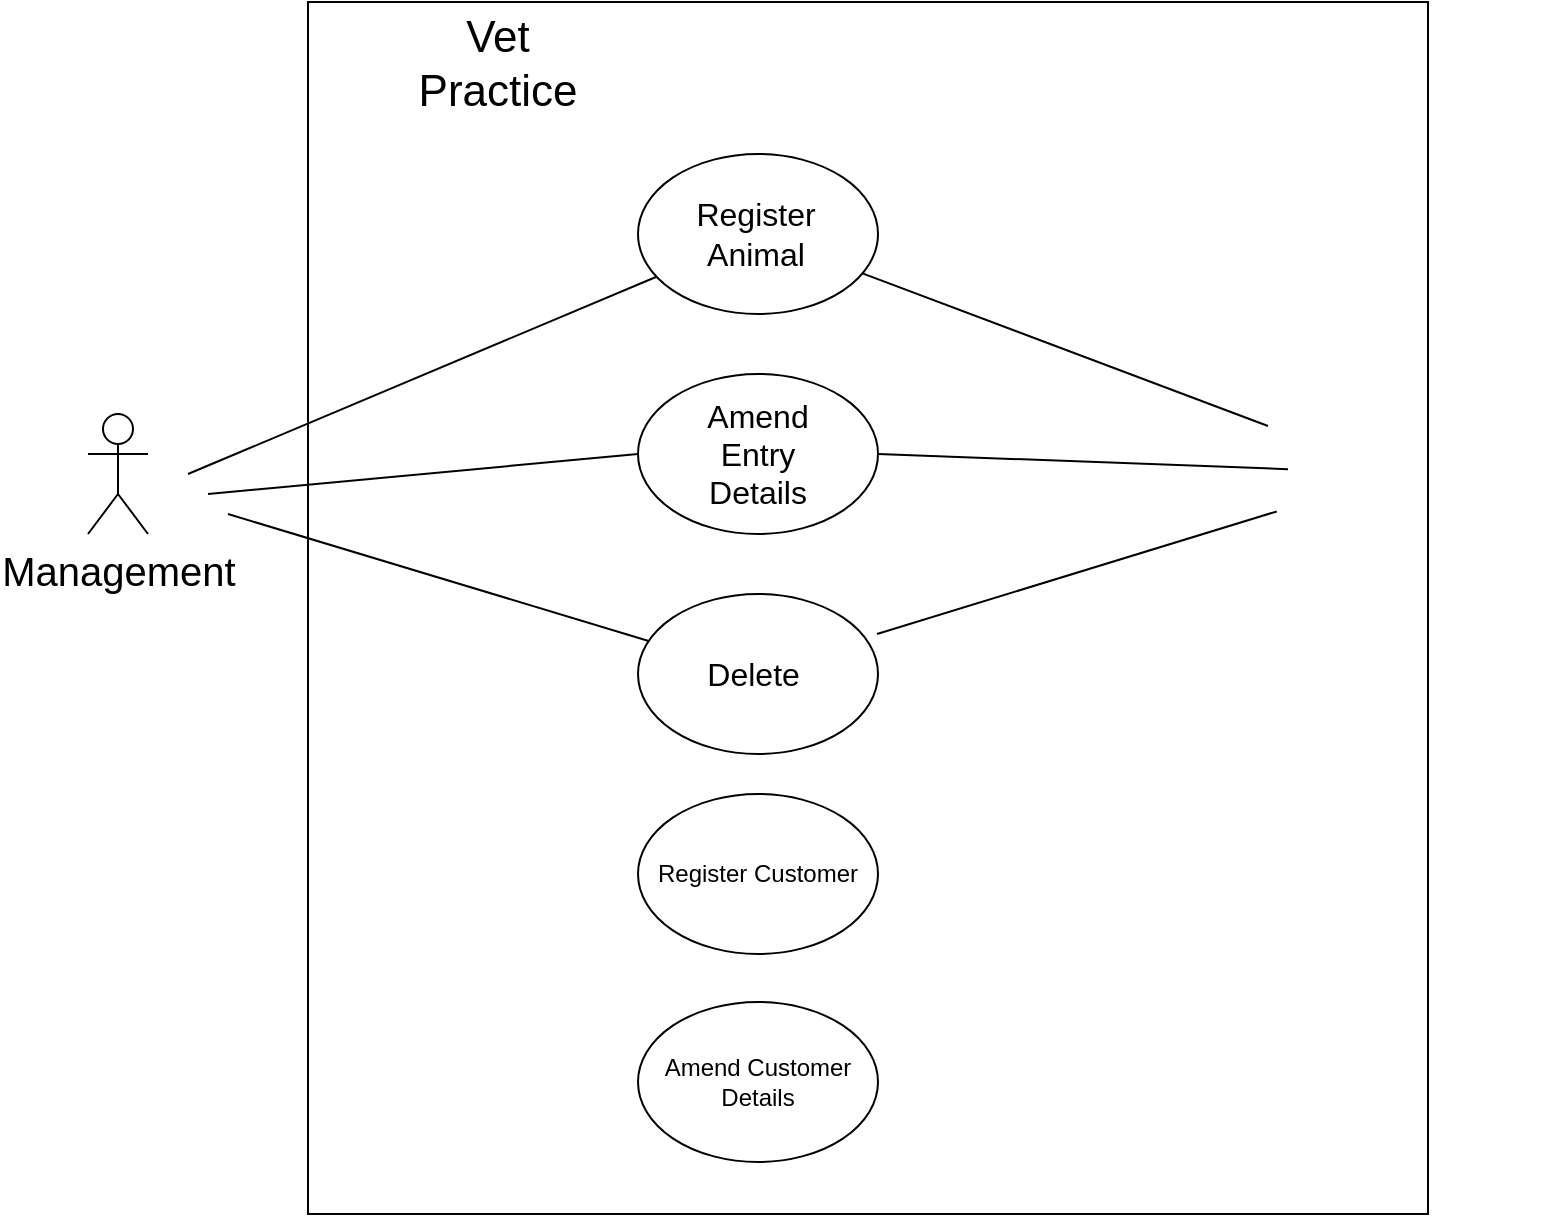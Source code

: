 <mxfile version="13.10.0" type="embed" pages="2">
    <diagram id="H4SSjCymd0ZZ48-rM7Cr" name="Page-1">
        <mxGraphModel dx="933" dy="930" grid="1" gridSize="10" guides="1" tooltips="1" connect="1" arrows="1" fold="1" page="1" pageScale="1" pageWidth="827" pageHeight="1169" math="0" shadow="0">
            <root>
                <mxCell id="0"/>
                <mxCell id="1" parent="0"/>
                <mxCell id="WA83NnyDRcnUzadPlLup-3" value="" style="rounded=0;whiteSpace=wrap;html=1;direction=south;" parent="1" vertex="1">
                    <mxGeometry x="170" y="84" width="560" height="606" as="geometry"/>
                </mxCell>
                <mxCell id="WA83NnyDRcnUzadPlLup-4" value="" style="ellipse;whiteSpace=wrap;html=1;" parent="1" vertex="1">
                    <mxGeometry x="335" y="160" width="120" height="80" as="geometry"/>
                </mxCell>
                <mxCell id="WA83NnyDRcnUzadPlLup-5" value="&lt;font style=&quot;font-size: 22px&quot;&gt;Vet Practice&lt;/font&gt;" style="text;html=1;strokeColor=none;fillColor=none;align=center;verticalAlign=middle;whiteSpace=wrap;rounded=0;" parent="1" vertex="1">
                    <mxGeometry x="230" y="100" width="70" height="30" as="geometry"/>
                </mxCell>
                <mxCell id="WA83NnyDRcnUzadPlLup-6" value="" style="ellipse;whiteSpace=wrap;html=1;" parent="1" vertex="1">
                    <mxGeometry x="335" y="270" width="120" height="80" as="geometry"/>
                </mxCell>
                <mxCell id="WA83NnyDRcnUzadPlLup-7" value="" style="ellipse;whiteSpace=wrap;html=1;" parent="1" vertex="1">
                    <mxGeometry x="335" y="380" width="120" height="80" as="geometry"/>
                </mxCell>
                <mxCell id="WA83NnyDRcnUzadPlLup-8" value="&lt;font style=&quot;font-size: 16px&quot;&gt;Register Animal&lt;/font&gt;" style="text;html=1;strokeColor=none;fillColor=none;align=center;verticalAlign=middle;whiteSpace=wrap;rounded=0;" parent="1" vertex="1">
                    <mxGeometry x="374" y="190" width="40" height="20" as="geometry"/>
                </mxCell>
                <mxCell id="WA83NnyDRcnUzadPlLup-9" value="&lt;font style=&quot;font-size: 20px&quot;&gt;Management&lt;/font&gt;" style="shape=umlActor;verticalLabelPosition=bottom;verticalAlign=top;html=1;outlineConnect=0;" parent="1" vertex="1">
                    <mxGeometry x="60" y="290" width="30" height="60" as="geometry"/>
                </mxCell>
                <mxCell id="WA83NnyDRcnUzadPlLup-10" value="&lt;font style=&quot;font-size: 16px&quot;&gt;Amend Entry Details&lt;/font&gt;" style="text;html=1;strokeColor=none;fillColor=none;align=center;verticalAlign=middle;whiteSpace=wrap;rounded=0;" parent="1" vertex="1">
                    <mxGeometry x="375" y="300" width="40" height="20" as="geometry"/>
                </mxCell>
                <mxCell id="WA83NnyDRcnUzadPlLup-11" value="&lt;span style=&quot;font-size: 16px&quot;&gt;Delete&amp;nbsp;&lt;/span&gt;" style="text;html=1;strokeColor=none;fillColor=none;align=center;verticalAlign=middle;whiteSpace=wrap;rounded=0;" parent="1" vertex="1">
                    <mxGeometry x="375" y="410" width="40" height="20" as="geometry"/>
                </mxCell>
                <mxCell id="WA83NnyDRcnUzadPlLup-12" value="" style="shape=image;verticalLabelPosition=bottom;labelBackgroundColor=#ffffff;verticalAlign=top;aspect=fixed;imageAspect=0;image=https://d2gg9evh47fn9z.cloudfront.net/800px_COLOURBOX34484689.jpg;" parent="1" vertex="1">
                    <mxGeometry x="660" y="255" width="130" height="130" as="geometry"/>
                </mxCell>
                <mxCell id="WA83NnyDRcnUzadPlLup-19" value="" style="endArrow=none;html=1;" parent="1" source="WA83NnyDRcnUzadPlLup-4" edge="1">
                    <mxGeometry width="50" height="50" relative="1" as="geometry">
                        <mxPoint x="410" y="500" as="sourcePoint"/>
                        <mxPoint x="110" y="320" as="targetPoint"/>
                    </mxGeometry>
                </mxCell>
                <mxCell id="WA83NnyDRcnUzadPlLup-20" value="" style="endArrow=none;html=1;exitX=0;exitY=0.5;exitDx=0;exitDy=0;" parent="1" source="WA83NnyDRcnUzadPlLup-6" edge="1">
                    <mxGeometry width="50" height="50" relative="1" as="geometry">
                        <mxPoint x="384" y="218.451" as="sourcePoint"/>
                        <mxPoint x="120" y="330" as="targetPoint"/>
                    </mxGeometry>
                </mxCell>
                <mxCell id="WA83NnyDRcnUzadPlLup-21" value="" style="endArrow=none;html=1;" parent="1" source="WA83NnyDRcnUzadPlLup-7" edge="1">
                    <mxGeometry width="50" height="50" relative="1" as="geometry">
                        <mxPoint x="345.0" y="320" as="sourcePoint"/>
                        <mxPoint x="130" y="340" as="targetPoint"/>
                    </mxGeometry>
                </mxCell>
                <mxCell id="WA83NnyDRcnUzadPlLup-22" value="" style="endArrow=none;html=1;" parent="1" source="WA83NnyDRcnUzadPlLup-4" edge="1">
                    <mxGeometry width="50" height="50" relative="1" as="geometry">
                        <mxPoint x="354.286" y="231.375" as="sourcePoint"/>
                        <mxPoint x="650" y="296" as="targetPoint"/>
                    </mxGeometry>
                </mxCell>
                <mxCell id="WA83NnyDRcnUzadPlLup-23" value="" style="endArrow=none;html=1;exitX=1;exitY=0.5;exitDx=0;exitDy=0;" parent="1" source="WA83NnyDRcnUzadPlLup-6" target="WA83NnyDRcnUzadPlLup-12" edge="1">
                    <mxGeometry width="50" height="50" relative="1" as="geometry">
                        <mxPoint x="364.286" y="241.375" as="sourcePoint"/>
                        <mxPoint x="130" y="340" as="targetPoint"/>
                    </mxGeometry>
                </mxCell>
                <mxCell id="WA83NnyDRcnUzadPlLup-25" value="" style="endArrow=none;html=1;exitX=0.996;exitY=0.25;exitDx=0;exitDy=0;exitPerimeter=0;entryX=-0.043;entryY=0.644;entryDx=0;entryDy=0;entryPerimeter=0;" parent="1" source="WA83NnyDRcnUzadPlLup-7" target="WA83NnyDRcnUzadPlLup-12" edge="1">
                    <mxGeometry width="50" height="50" relative="1" as="geometry">
                        <mxPoint x="470.0" y="350" as="sourcePoint"/>
                        <mxPoint x="675" y="357.593" as="targetPoint"/>
                    </mxGeometry>
                </mxCell>
                <mxCell id="2" value="Register Customer" style="ellipse;whiteSpace=wrap;html=1;" vertex="1" parent="1">
                    <mxGeometry x="335" y="480" width="120" height="80" as="geometry"/>
                </mxCell>
                <mxCell id="4" value="Amend Customer Details" style="ellipse;whiteSpace=wrap;html=1;" vertex="1" parent="1">
                    <mxGeometry x="335" y="584" width="120" height="80" as="geometry"/>
                </mxCell>
            </root>
        </mxGraphModel>
    </diagram>
    <diagram id="QgfxNv7GI97rDnRRxP9C" name="Page-2">
        &#xa;
        <mxGraphModel dx="592" dy="508" grid="1" gridSize="10" guides="1" tooltips="1" connect="1" arrows="1" fold="1" page="1" pageScale="1" pageWidth="827" pageHeight="1169" math="0" shadow="0">
            &#xa;
            <root>
                &#xa;
                <mxCell id="3ek6ge8NJHw8sk6zkAhJ-0"/>
                &#xa;
                <mxCell id="3ek6ge8NJHw8sk6zkAhJ-1" parent="3ek6ge8NJHw8sk6zkAhJ-0"/>
                &#xa;
                <mxCell id="3ek6ge8NJHw8sk6zkAhJ-2" value="Vetenarian" style="swimlane;childLayout=stackLayout;horizontal=1;startSize=30;horizontalStack=0;rounded=1;fontSize=14;fontStyle=0;strokeWidth=2;resizeParent=0;resizeLast=1;shadow=0;dashed=0;align=center;" parent="3ek6ge8NJHw8sk6zkAhJ-1" vertex="1">
                    &#xa;
                    <mxGeometry x="130" y="190" width="160" height="120" as="geometry"/>
                    &#xa;
                </mxCell>
                &#xa;
                <mxCell id="3ek6ge8NJHw8sk6zkAhJ-3" value="+PK ID: Int&#10;+name: Str" style="align=left;strokeColor=none;fillColor=none;spacingLeft=4;fontSize=12;verticalAlign=top;resizable=0;rotatable=0;part=1;" parent="3ek6ge8NJHw8sk6zkAhJ-2" vertex="1">
                    &#xa;
                    <mxGeometry y="30" width="160" height="90" as="geometry"/>
                    &#xa;
                </mxCell>
                &#xa;
                <mxCell id="3ek6ge8NJHw8sk6zkAhJ-4" value="Animal" style="swimlane;childLayout=stackLayout;horizontal=1;startSize=30;horizontalStack=0;rounded=1;fontSize=14;fontStyle=0;strokeWidth=2;resizeParent=0;resizeLast=1;shadow=0;dashed=0;align=center;" parent="3ek6ge8NJHw8sk6zkAhJ-1" vertex="1">
                    &#xa;
                    <mxGeometry x="480" y="190" width="160" height="120" as="geometry"/>
                    &#xa;
                </mxCell>
                &#xa;
                <mxCell id="3ek6ge8NJHw8sk6zkAhJ-5" value="+PK ID: Int&#10;+Name: str&#10;+Type_of: str&#10;+Contact_Details: Int&#10;+Treatment notes: str" style="align=left;strokeColor=none;fillColor=none;spacingLeft=4;fontSize=12;verticalAlign=top;resizable=0;rotatable=0;part=1;" parent="3ek6ge8NJHw8sk6zkAhJ-4" vertex="1">
                    &#xa;
                    <mxGeometry y="30" width="160" height="90" as="geometry"/>
                    &#xa;
                </mxCell>
                &#xa;
                <mxCell id="3ek6ge8NJHw8sk6zkAhJ-6" value="Halo: Vetenarian" style="swimlane;childLayout=stackLayout;horizontal=1;startSize=30;horizontalStack=0;rounded=1;fontSize=14;fontStyle=0;strokeWidth=2;resizeParent=0;resizeLast=1;shadow=0;dashed=0;align=center;" parent="3ek6ge8NJHw8sk6zkAhJ-1" vertex="1">
                    &#xa;
                    <mxGeometry x="130" y="430" width="160" height="120" as="geometry"/>
                    &#xa;
                </mxCell>
                &#xa;
                <mxCell id="3ek6ge8NJHw8sk6zkAhJ-7" value="+ID: 1&#10;+name: Halo Pet Care" style="align=left;strokeColor=none;fillColor=none;spacingLeft=4;fontSize=12;verticalAlign=top;resizable=0;rotatable=0;part=1;" parent="3ek6ge8NJHw8sk6zkAhJ-6" vertex="1">
                    &#xa;
                    <mxGeometry y="30" width="160" height="90" as="geometry"/>
                    &#xa;
                </mxCell>
                &#xa;
                <mxCell id="3ek6ge8NJHw8sk6zkAhJ-8" value="Beethoven: Dog" style="swimlane;childLayout=stackLayout;horizontal=1;startSize=30;horizontalStack=0;rounded=1;fontSize=14;fontStyle=0;strokeWidth=2;resizeParent=0;resizeLast=1;shadow=0;dashed=0;align=center;" parent="3ek6ge8NJHw8sk6zkAhJ-1" vertex="1">
                    &#xa;
                    <mxGeometry x="480" y="430" width="180" height="120" as="geometry"/>
                    &#xa;
                </mxCell>
                &#xa;
                <mxCell id="3ek6ge8NJHw8sk6zkAhJ-9" value="+ID: 2&#10;+Type: Dog&#10;+Owner details: 07957941877&#10;+Treatment notes: No previous &#10;visitation" style="align=left;strokeColor=none;fillColor=none;spacingLeft=4;fontSize=12;verticalAlign=top;resizable=0;rotatable=0;part=1;" parent="3ek6ge8NJHw8sk6zkAhJ-8" vertex="1">
                    &#xa;
                    <mxGeometry y="30" width="180" height="90" as="geometry"/>
                    &#xa;
                </mxCell>
                &#xa;
                <mxCell id="3ek6ge8NJHw8sk6zkAhJ-10" value="" style="endArrow=none;html=1;exitX=1.024;exitY=0.335;exitDx=0;exitDy=0;exitPerimeter=0;" parent="3ek6ge8NJHw8sk6zkAhJ-1" source="3ek6ge8NJHw8sk6zkAhJ-7" edge="1">
                    &#xa;
                    <mxGeometry width="50" height="50" relative="1" as="geometry">
                        &#xa;
                        <mxPoint x="330" y="470" as="sourcePoint"/>
                        &#xa;
                        <mxPoint x="470" y="490" as="targetPoint"/>
                        &#xa;
                    </mxGeometry>
                    &#xa;
                </mxCell>
                &#xa;
                <mxCell id="3ek6ge8NJHw8sk6zkAhJ-15" value="" style="endArrow=open;endFill=1;endSize=12;html=1;exitX=1.017;exitY=0.341;exitDx=0;exitDy=0;exitPerimeter=0;entryX=-0.008;entryY=0.341;entryDx=0;entryDy=0;entryPerimeter=0;" parent="3ek6ge8NJHw8sk6zkAhJ-1" source="3ek6ge8NJHw8sk6zkAhJ-3" target="3ek6ge8NJHw8sk6zkAhJ-5" edge="1">
                    &#xa;
                    <mxGeometry width="160" relative="1" as="geometry">
                        &#xa;
                        <mxPoint x="310" y="249.5" as="sourcePoint"/>
                        &#xa;
                        <mxPoint x="470" y="249.5" as="targetPoint"/>
                        &#xa;
                    </mxGeometry>
                    &#xa;
                </mxCell>
                &#xa;
                <mxCell id="3ek6ge8NJHw8sk6zkAhJ-16" value="Assigns" style="text;html=1;strokeColor=none;fillColor=none;align=center;verticalAlign=middle;whiteSpace=wrap;rounded=0;" parent="3ek6ge8NJHw8sk6zkAhJ-1" vertex="1">
                    &#xa;
                    <mxGeometry x="360" y="210" width="40" height="20" as="geometry"/>
                    &#xa;
                </mxCell>
                &#xa;
                <mxCell id="3ek6ge8NJHw8sk6zkAhJ-17" value="" style="triangle;whiteSpace=wrap;html=1;" parent="3ek6ge8NJHw8sk6zkAhJ-1" vertex="1">
                    &#xa;
                    <mxGeometry x="420" y="210" width="20" height="20" as="geometry"/>
                    &#xa;
                </mxCell>
                &#xa;
            </root>
            &#xa;
        </mxGraphModel>
        &#xa;
    </diagram>
</mxfile>